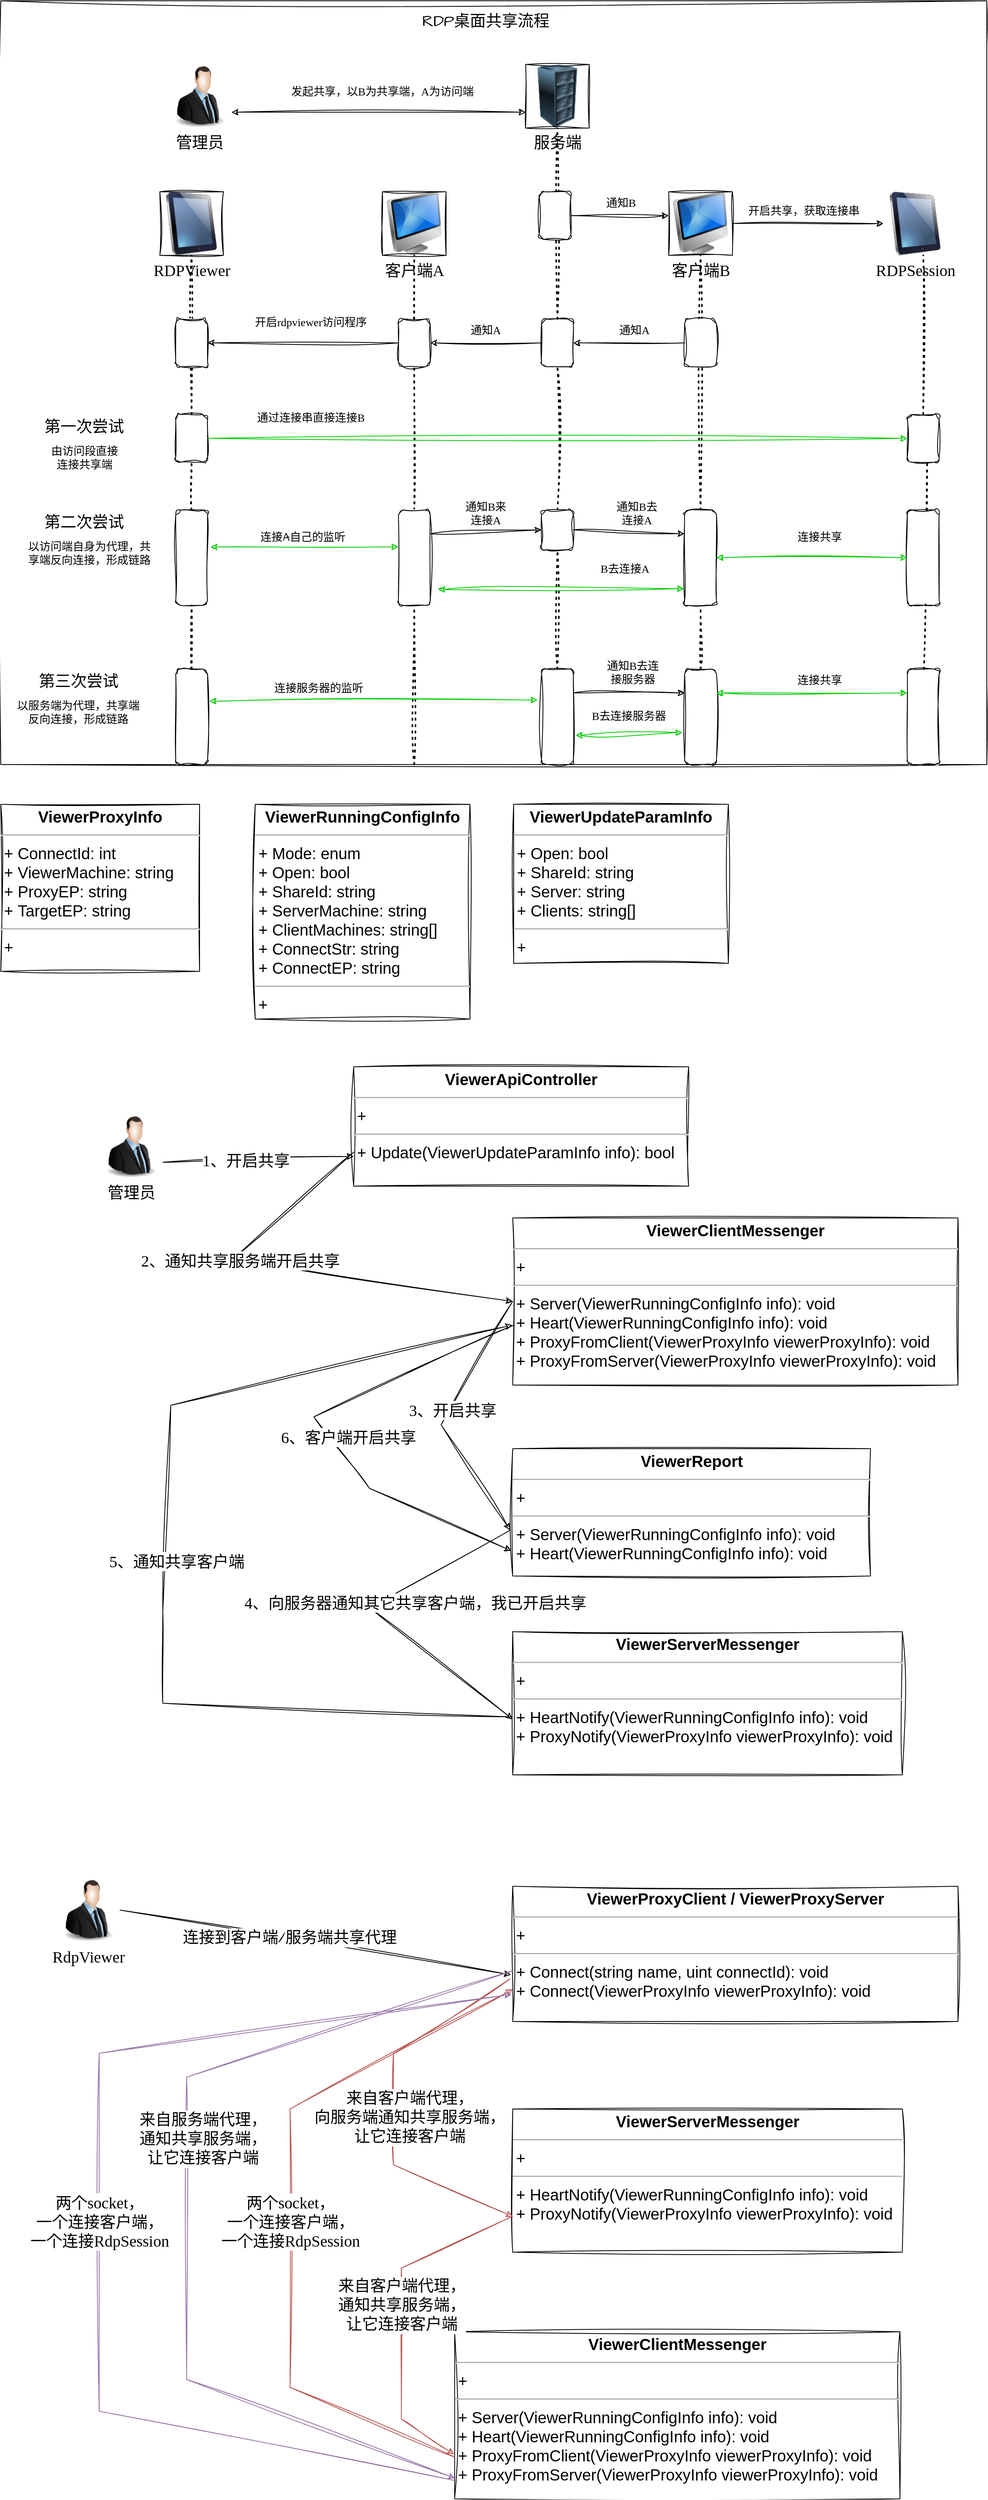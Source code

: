 <mxfile version="21.1.2" type="device">
  <diagram name="第 1 页" id="cBPwx1frQaiKcuuC_Qt-">
    <mxGraphModel dx="6020" dy="3312" grid="1" gridSize="10" guides="1" tooltips="1" connect="1" arrows="1" fold="1" page="0" pageScale="1" pageWidth="827" pageHeight="1169" math="0" shadow="0">
      <root>
        <mxCell id="0" />
        <mxCell id="1" parent="0" />
        <mxCell id="osB9R2kQAUtgP8P5AnCK-91" value="" style="rounded=0;whiteSpace=wrap;html=1;sketch=1;hachureGap=4;jiggle=2;curveFitting=1;fontFamily=Architects Daughter;fontSource=https%3A%2F%2Ffonts.googleapis.com%2Fcss%3Ffamily%3DArchitects%2BDaughter;fontSize=20;fillColor=none;" parent="1" vertex="1">
          <mxGeometry x="-240" width="1240" height="960" as="geometry" />
        </mxCell>
        <mxCell id="osB9R2kQAUtgP8P5AnCK-1" value="服务端" style="image;html=1;image=img/lib/clip_art/computers/Server_Rack_128x128.png;sketch=1;hachureGap=4;jiggle=2;curveFitting=1;fontFamily=Architects Daughter;fontSource=https%3A%2F%2Ffonts.googleapis.com%2Fcss%3Ffamily%3DArchitects%2BDaughter;fontSize=20;imageBorder=default;" parent="1" vertex="1">
          <mxGeometry x="420" y="80" width="80" height="80" as="geometry" />
        </mxCell>
        <mxCell id="osB9R2kQAUtgP8P5AnCK-2" value="客户端A" style="image;html=1;image=img/lib/clip_art/computers/iMac_128x128.png;sketch=1;hachureGap=4;jiggle=2;curveFitting=1;fontFamily=Comic Sans MS;fontSize=20;imageBorder=default;" parent="1" vertex="1">
          <mxGeometry x="240" y="240" width="80" height="80" as="geometry" />
        </mxCell>
        <mxCell id="osB9R2kQAUtgP8P5AnCK-3" value="客户端B" style="image;html=1;image=img/lib/clip_art/computers/iMac_128x128.png;sketch=1;hachureGap=4;jiggle=2;curveFitting=1;fontFamily=Comic Sans MS;fontSize=20;imageBorder=default;" parent="1" vertex="1">
          <mxGeometry x="600" y="240" width="80" height="80" as="geometry" />
        </mxCell>
        <mxCell id="osB9R2kQAUtgP8P5AnCK-4" value="RDP桌面共享流程" style="text;html=1;strokeColor=none;fillColor=none;align=center;verticalAlign=middle;whiteSpace=wrap;rounded=0;fontSize=20;fontFamily=Architects Daughter;" parent="1" vertex="1">
          <mxGeometry x="285" y="10" width="170" height="30" as="geometry" />
        </mxCell>
        <mxCell id="osB9R2kQAUtgP8P5AnCK-5" value="RDPViewer" style="image;html=1;image=img/lib/clip_art/computers/iPad_128x128.png;sketch=1;hachureGap=4;jiggle=2;curveFitting=1;fontFamily=Comic Sans MS;fontSize=20;imageBorder=default;" parent="1" vertex="1">
          <mxGeometry x="-40" y="240" width="80" height="80" as="geometry" />
        </mxCell>
        <mxCell id="osB9R2kQAUtgP8P5AnCK-6" value="RDPSession" style="image;html=1;image=img/lib/clip_art/computers/iPad_128x128.png;sketch=1;hachureGap=4;jiggle=2;curveFitting=1;fontFamily=Comic Sans MS;fontSize=20;" parent="1" vertex="1">
          <mxGeometry x="870" y="240" width="80" height="80" as="geometry" />
        </mxCell>
        <mxCell id="osB9R2kQAUtgP8P5AnCK-7" value="管理员" style="image;html=1;image=img/lib/clip_art/people/Suit_Man_128x128.png;sketch=1;hachureGap=4;jiggle=2;curveFitting=1;fontFamily=Architects Daughter;fontSource=https%3A%2F%2Ffonts.googleapis.com%2Fcss%3Ffamily%3DArchitects%2BDaughter;fontSize=20;" parent="1" vertex="1">
          <mxGeometry x="-30" y="80" width="80" height="80" as="geometry" />
        </mxCell>
        <mxCell id="osB9R2kQAUtgP8P5AnCK-8" value="" style="endArrow=none;dashed=1;html=1;dashPattern=1 3;strokeWidth=2;rounded=0;sketch=1;hachureGap=4;jiggle=2;curveFitting=1;fontFamily=Architects Daughter;fontSource=https%3A%2F%2Ffonts.googleapis.com%2Fcss%3Ffamily%3DArchitects%2BDaughter;fontSize=16;" parent="1" source="osB9R2kQAUtgP8P5AnCK-49" edge="1">
          <mxGeometry width="50" height="50" relative="1" as="geometry">
            <mxPoint x="280" y="830" as="sourcePoint" />
            <mxPoint x="280" y="320" as="targetPoint" />
          </mxGeometry>
        </mxCell>
        <mxCell id="osB9R2kQAUtgP8P5AnCK-10" value="" style="endArrow=none;dashed=1;html=1;dashPattern=1 3;strokeWidth=2;rounded=0;sketch=1;hachureGap=4;jiggle=2;curveFitting=1;fontFamily=Architects Daughter;fontSource=https%3A%2F%2Ffonts.googleapis.com%2Fcss%3Ffamily%3DArchitects%2BDaughter;fontSize=16;" parent="1" source="osB9R2kQAUtgP8P5AnCK-53" edge="1">
          <mxGeometry width="50" height="50" relative="1" as="geometry">
            <mxPoint x="640" y="840" as="sourcePoint" />
            <mxPoint x="640" y="320" as="targetPoint" />
          </mxGeometry>
        </mxCell>
        <mxCell id="osB9R2kQAUtgP8P5AnCK-12" value="" style="endArrow=classic;startArrow=classic;html=1;rounded=0;sketch=1;hachureGap=4;jiggle=2;curveFitting=1;fontFamily=Architects Daughter;fontSource=https%3A%2F%2Ffonts.googleapis.com%2Fcss%3Ffamily%3DArchitects%2BDaughter;fontSize=16;entryX=0;entryY=0.75;entryDx=0;entryDy=0;exitX=1;exitY=0.75;exitDx=0;exitDy=0;" parent="1" source="osB9R2kQAUtgP8P5AnCK-7" target="osB9R2kQAUtgP8P5AnCK-1" edge="1">
          <mxGeometry width="50" height="50" relative="1" as="geometry">
            <mxPoint x="70" y="230" as="sourcePoint" />
            <mxPoint x="260" y="140" as="targetPoint" />
          </mxGeometry>
        </mxCell>
        <mxCell id="osB9R2kQAUtgP8P5AnCK-14" value="发起共享，以B为共享端，A为访问端" style="text;html=1;strokeColor=none;fillColor=none;align=center;verticalAlign=middle;whiteSpace=wrap;rounded=0;fontSize=14;fontFamily=Comic Sans MS;" parent="1" vertex="1">
          <mxGeometry x="100" y="100" width="280" height="30" as="geometry" />
        </mxCell>
        <mxCell id="osB9R2kQAUtgP8P5AnCK-17" value="" style="endArrow=none;dashed=1;html=1;dashPattern=1 3;strokeWidth=2;rounded=0;sketch=1;hachureGap=4;jiggle=2;curveFitting=1;fontFamily=Architects Daughter;fontSource=https%3A%2F%2Ffonts.googleapis.com%2Fcss%3Ffamily%3DArchitects%2BDaughter;fontSize=16;" parent="1" source="osB9R2kQAUtgP8P5AnCK-22" target="osB9R2kQAUtgP8P5AnCK-1" edge="1">
          <mxGeometry width="50" height="50" relative="1" as="geometry">
            <mxPoint x="460" y="840" as="sourcePoint" />
            <mxPoint x="500" y="420" as="targetPoint" />
          </mxGeometry>
        </mxCell>
        <mxCell id="osB9R2kQAUtgP8P5AnCK-19" value="开启共享，获取连接串" style="text;html=1;strokeColor=none;fillColor=none;align=center;verticalAlign=middle;whiteSpace=wrap;rounded=0;fontSize=14;fontFamily=Architects Daughter;" parent="1" vertex="1">
          <mxGeometry x="690" y="250" width="160" height="30" as="geometry" />
        </mxCell>
        <mxCell id="osB9R2kQAUtgP8P5AnCK-20" value="" style="rounded=1;whiteSpace=wrap;html=1;sketch=1;hachureGap=4;jiggle=2;curveFitting=1;fontFamily=Architects Daughter;fontSource=https%3A%2F%2Ffonts.googleapis.com%2Fcss%3Ffamily%3DArchitects%2BDaughter;fontSize=20;" parent="1" vertex="1">
          <mxGeometry x="620" y="400" width="40" height="60" as="geometry" />
        </mxCell>
        <mxCell id="osB9R2kQAUtgP8P5AnCK-23" value="" style="endArrow=none;dashed=1;html=1;dashPattern=1 3;strokeWidth=2;rounded=0;sketch=1;hachureGap=4;jiggle=2;curveFitting=1;fontFamily=Architects Daughter;fontSource=https%3A%2F%2Ffonts.googleapis.com%2Fcss%3Ffamily%3DArchitects%2BDaughter;fontSize=16;" parent="1" source="osB9R2kQAUtgP8P5AnCK-51" target="osB9R2kQAUtgP8P5AnCK-22" edge="1">
          <mxGeometry width="50" height="50" relative="1" as="geometry">
            <mxPoint x="460" y="840" as="sourcePoint" />
            <mxPoint x="460" y="160" as="targetPoint" />
          </mxGeometry>
        </mxCell>
        <mxCell id="osB9R2kQAUtgP8P5AnCK-22" value="" style="rounded=1;whiteSpace=wrap;html=1;sketch=1;hachureGap=4;jiggle=2;curveFitting=1;fontFamily=Architects Daughter;fontSource=https%3A%2F%2Ffonts.googleapis.com%2Fcss%3Ffamily%3DArchitects%2BDaughter;fontSize=20;" parent="1" vertex="1">
          <mxGeometry x="440" y="400" width="40" height="60" as="geometry" />
        </mxCell>
        <mxCell id="osB9R2kQAUtgP8P5AnCK-24" value="" style="endArrow=classic;html=1;rounded=0;sketch=1;hachureGap=4;jiggle=2;curveFitting=1;fontFamily=Architects Daughter;fontSource=https%3A%2F%2Ffonts.googleapis.com%2Fcss%3Ffamily%3DArchitects%2BDaughter;fontSize=16;exitX=1;exitY=0.5;exitDx=0;exitDy=0;entryX=0;entryY=0.5;entryDx=0;entryDy=0;" parent="1" source="osB9R2kQAUtgP8P5AnCK-3" target="osB9R2kQAUtgP8P5AnCK-6" edge="1">
          <mxGeometry width="50" height="50" relative="1" as="geometry">
            <mxPoint x="840" y="460" as="sourcePoint" />
            <mxPoint x="890" y="410" as="targetPoint" />
          </mxGeometry>
        </mxCell>
        <mxCell id="osB9R2kQAUtgP8P5AnCK-25" value="" style="endArrow=classic;html=1;rounded=0;sketch=1;hachureGap=4;jiggle=2;curveFitting=1;fontFamily=Architects Daughter;fontSource=https%3A%2F%2Ffonts.googleapis.com%2Fcss%3Ffamily%3DArchitects%2BDaughter;fontSize=16;" parent="1" edge="1">
          <mxGeometry width="50" height="50" relative="1" as="geometry">
            <mxPoint x="700" y="120" as="sourcePoint" />
            <mxPoint x="700" y="120" as="targetPoint" />
          </mxGeometry>
        </mxCell>
        <mxCell id="osB9R2kQAUtgP8P5AnCK-26" value="" style="rounded=1;whiteSpace=wrap;html=1;sketch=1;hachureGap=4;jiggle=2;curveFitting=1;fontFamily=Architects Daughter;fontSource=https%3A%2F%2Ffonts.googleapis.com%2Fcss%3Ffamily%3DArchitects%2BDaughter;fontSize=20;" parent="1" vertex="1">
          <mxGeometry x="437" y="240" width="40" height="60" as="geometry" />
        </mxCell>
        <mxCell id="osB9R2kQAUtgP8P5AnCK-27" value="" style="endArrow=classic;html=1;rounded=0;sketch=1;hachureGap=4;jiggle=2;curveFitting=1;fontFamily=Architects Daughter;fontSource=https%3A%2F%2Ffonts.googleapis.com%2Fcss%3Ffamily%3DArchitects%2BDaughter;fontSize=16;exitX=1;exitY=0.5;exitDx=0;exitDy=0;entryX=0;entryY=0.375;entryDx=0;entryDy=0;entryPerimeter=0;" parent="1" source="osB9R2kQAUtgP8P5AnCK-26" target="osB9R2kQAUtgP8P5AnCK-3" edge="1">
          <mxGeometry width="50" height="50" relative="1" as="geometry">
            <mxPoint x="500" y="370" as="sourcePoint" />
            <mxPoint x="550" y="320" as="targetPoint" />
          </mxGeometry>
        </mxCell>
        <mxCell id="osB9R2kQAUtgP8P5AnCK-28" value="通知B" style="text;html=1;strokeColor=none;fillColor=none;align=center;verticalAlign=middle;whiteSpace=wrap;rounded=0;fontSize=14;fontFamily=Comic Sans MS;" parent="1" vertex="1">
          <mxGeometry x="510" y="240" width="60" height="30" as="geometry" />
        </mxCell>
        <mxCell id="osB9R2kQAUtgP8P5AnCK-29" value="" style="endArrow=classic;html=1;rounded=0;sketch=1;hachureGap=4;jiggle=2;curveFitting=1;fontFamily=Architects Daughter;fontSource=https%3A%2F%2Ffonts.googleapis.com%2Fcss%3Ffamily%3DArchitects%2BDaughter;fontSize=16;exitX=0;exitY=0.5;exitDx=0;exitDy=0;entryX=1;entryY=0.5;entryDx=0;entryDy=0;" parent="1" source="osB9R2kQAUtgP8P5AnCK-20" target="osB9R2kQAUtgP8P5AnCK-22" edge="1">
          <mxGeometry width="50" height="50" relative="1" as="geometry">
            <mxPoint x="830" y="470" as="sourcePoint" />
            <mxPoint x="880" y="420" as="targetPoint" />
          </mxGeometry>
        </mxCell>
        <mxCell id="osB9R2kQAUtgP8P5AnCK-30" value="通知A" style="text;html=1;strokeColor=none;fillColor=none;align=center;verticalAlign=middle;whiteSpace=wrap;rounded=0;fontSize=14;fontFamily=Comic Sans MS;" parent="1" vertex="1">
          <mxGeometry x="527" y="400" width="60" height="30" as="geometry" />
        </mxCell>
        <mxCell id="osB9R2kQAUtgP8P5AnCK-31" value="" style="rounded=1;whiteSpace=wrap;html=1;sketch=1;hachureGap=4;jiggle=2;curveFitting=1;fontFamily=Architects Daughter;fontSource=https%3A%2F%2Ffonts.googleapis.com%2Fcss%3Ffamily%3DArchitects%2BDaughter;fontSize=20;" parent="1" vertex="1">
          <mxGeometry x="260" y="400" width="40" height="60" as="geometry" />
        </mxCell>
        <mxCell id="osB9R2kQAUtgP8P5AnCK-32" value="" style="endArrow=classic;html=1;rounded=0;sketch=1;hachureGap=4;jiggle=2;curveFitting=1;fontFamily=Architects Daughter;fontSource=https%3A%2F%2Ffonts.googleapis.com%2Fcss%3Ffamily%3DArchitects%2BDaughter;fontSize=16;exitX=0;exitY=0.5;exitDx=0;exitDy=0;" parent="1" source="osB9R2kQAUtgP8P5AnCK-22" target="osB9R2kQAUtgP8P5AnCK-31" edge="1">
          <mxGeometry width="50" height="50" relative="1" as="geometry">
            <mxPoint x="380" y="560" as="sourcePoint" />
            <mxPoint x="430" y="510" as="targetPoint" />
          </mxGeometry>
        </mxCell>
        <mxCell id="osB9R2kQAUtgP8P5AnCK-33" value="通知A" style="text;html=1;strokeColor=none;fillColor=none;align=center;verticalAlign=middle;whiteSpace=wrap;rounded=0;fontSize=14;fontFamily=Comic Sans MS;" parent="1" vertex="1">
          <mxGeometry x="340" y="400" width="60" height="30" as="geometry" />
        </mxCell>
        <mxCell id="osB9R2kQAUtgP8P5AnCK-34" value="" style="endArrow=none;dashed=1;html=1;dashPattern=1 3;strokeWidth=2;rounded=0;sketch=1;hachureGap=4;jiggle=2;curveFitting=1;fontFamily=Architects Daughter;fontSource=https%3A%2F%2Ffonts.googleapis.com%2Fcss%3Ffamily%3DArchitects%2BDaughter;fontSize=16;" parent="1" source="osB9R2kQAUtgP8P5AnCK-38" target="osB9R2kQAUtgP8P5AnCK-5" edge="1">
          <mxGeometry width="50" height="50" relative="1" as="geometry">
            <mxPoint y="850" as="sourcePoint" />
            <mxPoint x="30" y="460" as="targetPoint" />
          </mxGeometry>
        </mxCell>
        <mxCell id="osB9R2kQAUtgP8P5AnCK-35" value="" style="rounded=1;whiteSpace=wrap;html=1;sketch=1;hachureGap=4;jiggle=2;curveFitting=1;fontFamily=Architects Daughter;fontSource=https%3A%2F%2Ffonts.googleapis.com%2Fcss%3Ffamily%3DArchitects%2BDaughter;fontSize=20;" parent="1" vertex="1">
          <mxGeometry x="-20" y="400" width="40" height="60" as="geometry" />
        </mxCell>
        <mxCell id="osB9R2kQAUtgP8P5AnCK-36" value="" style="endArrow=classic;html=1;rounded=0;sketch=1;hachureGap=4;jiggle=2;curveFitting=1;fontFamily=Architects Daughter;fontSource=https%3A%2F%2Ffonts.googleapis.com%2Fcss%3Ffamily%3DArchitects%2BDaughter;fontSize=16;exitX=0;exitY=0.5;exitDx=0;exitDy=0;entryX=1;entryY=0.5;entryDx=0;entryDy=0;" parent="1" source="osB9R2kQAUtgP8P5AnCK-31" target="osB9R2kQAUtgP8P5AnCK-35" edge="1">
          <mxGeometry width="50" height="50" relative="1" as="geometry">
            <mxPoint x="120" y="520" as="sourcePoint" />
            <mxPoint x="170" y="470" as="targetPoint" />
          </mxGeometry>
        </mxCell>
        <mxCell id="osB9R2kQAUtgP8P5AnCK-37" value="开启rdpviewer访问程序" style="text;html=1;strokeColor=none;fillColor=none;align=center;verticalAlign=middle;whiteSpace=wrap;rounded=0;fontSize=14;fontFamily=Comic Sans MS;" parent="1" vertex="1">
          <mxGeometry x="70" y="390" width="160" height="30" as="geometry" />
        </mxCell>
        <mxCell id="osB9R2kQAUtgP8P5AnCK-39" value="" style="endArrow=none;dashed=1;html=1;dashPattern=1 3;strokeWidth=2;rounded=0;sketch=1;hachureGap=4;jiggle=2;curveFitting=1;fontFamily=Architects Daughter;fontSource=https%3A%2F%2Ffonts.googleapis.com%2Fcss%3Ffamily%3DArchitects%2BDaughter;fontSize=16;" parent="1" source="osB9R2kQAUtgP8P5AnCK-47" target="osB9R2kQAUtgP8P5AnCK-38" edge="1">
          <mxGeometry width="50" height="50" relative="1" as="geometry">
            <mxPoint y="850" as="sourcePoint" />
            <mxPoint y="320" as="targetPoint" />
          </mxGeometry>
        </mxCell>
        <mxCell id="osB9R2kQAUtgP8P5AnCK-38" value="" style="rounded=1;whiteSpace=wrap;html=1;sketch=1;hachureGap=4;jiggle=2;curveFitting=1;fontFamily=Architects Daughter;fontSource=https%3A%2F%2Ffonts.googleapis.com%2Fcss%3Ffamily%3DArchitects%2BDaughter;fontSize=20;" parent="1" vertex="1">
          <mxGeometry x="-20" y="520" width="40" height="60" as="geometry" />
        </mxCell>
        <mxCell id="osB9R2kQAUtgP8P5AnCK-42" value="" style="endArrow=none;dashed=1;html=1;dashPattern=1 3;strokeWidth=2;rounded=0;sketch=1;hachureGap=4;jiggle=2;curveFitting=1;fontFamily=Architects Daughter;fontSource=https%3A%2F%2Ffonts.googleapis.com%2Fcss%3Ffamily%3DArchitects%2BDaughter;fontSize=16;entryX=0.625;entryY=1;entryDx=0;entryDy=0;entryPerimeter=0;" parent="1" source="osB9R2kQAUtgP8P5AnCK-43" target="osB9R2kQAUtgP8P5AnCK-6" edge="1">
          <mxGeometry width="50" height="50" relative="1" as="geometry">
            <mxPoint x="920" y="880" as="sourcePoint" />
            <mxPoint x="1020" y="540" as="targetPoint" />
          </mxGeometry>
        </mxCell>
        <mxCell id="osB9R2kQAUtgP8P5AnCK-44" value="" style="endArrow=none;dashed=1;html=1;dashPattern=1 3;strokeWidth=2;rounded=0;sketch=1;hachureGap=4;jiggle=2;curveFitting=1;fontFamily=Architects Daughter;fontSource=https%3A%2F%2Ffonts.googleapis.com%2Fcss%3Ffamily%3DArchitects%2BDaughter;fontSize=16;entryX=0.625;entryY=1;entryDx=0;entryDy=0;entryPerimeter=0;" parent="1" source="osB9R2kQAUtgP8P5AnCK-73" target="osB9R2kQAUtgP8P5AnCK-43" edge="1">
          <mxGeometry width="50" height="50" relative="1" as="geometry">
            <mxPoint x="920" y="960" as="sourcePoint" />
            <mxPoint x="920" y="320" as="targetPoint" />
          </mxGeometry>
        </mxCell>
        <mxCell id="osB9R2kQAUtgP8P5AnCK-43" value="" style="rounded=1;whiteSpace=wrap;html=1;sketch=1;hachureGap=4;jiggle=2;curveFitting=1;fontFamily=Architects Daughter;fontSource=https%3A%2F%2Ffonts.googleapis.com%2Fcss%3Ffamily%3DArchitects%2BDaughter;fontSize=20;" parent="1" vertex="1">
          <mxGeometry x="900" y="520" width="40" height="60" as="geometry" />
        </mxCell>
        <mxCell id="osB9R2kQAUtgP8P5AnCK-45" value="" style="endArrow=classic;html=1;rounded=0;sketch=1;hachureGap=4;jiggle=2;curveFitting=1;fontFamily=Architects Daughter;fontSource=https%3A%2F%2Ffonts.googleapis.com%2Fcss%3Ffamily%3DArchitects%2BDaughter;fontSize=16;exitX=1;exitY=0.5;exitDx=0;exitDy=0;entryX=0;entryY=0.5;entryDx=0;entryDy=0;strokeColor=#00CC00;" parent="1" source="osB9R2kQAUtgP8P5AnCK-38" target="osB9R2kQAUtgP8P5AnCK-43" edge="1">
          <mxGeometry width="50" height="50" relative="1" as="geometry">
            <mxPoint x="-150" y="670" as="sourcePoint" />
            <mxPoint x="-100" y="620" as="targetPoint" />
          </mxGeometry>
        </mxCell>
        <mxCell id="osB9R2kQAUtgP8P5AnCK-46" value="通过连接串直接连接B" style="text;html=1;strokeColor=none;fillColor=none;align=center;verticalAlign=middle;whiteSpace=wrap;rounded=0;fontSize=14;fontFamily=Comic Sans MS;" parent="1" vertex="1">
          <mxGeometry x="50" y="510" width="200" height="30" as="geometry" />
        </mxCell>
        <mxCell id="osB9R2kQAUtgP8P5AnCK-48" value="" style="endArrow=none;dashed=1;html=1;dashPattern=1 3;strokeWidth=2;rounded=0;sketch=1;hachureGap=4;jiggle=2;curveFitting=1;fontFamily=Architects Daughter;fontSource=https%3A%2F%2Ffonts.googleapis.com%2Fcss%3Ffamily%3DArchitects%2BDaughter;fontSize=16;" parent="1" target="osB9R2kQAUtgP8P5AnCK-47" edge="1">
          <mxGeometry width="50" height="50" relative="1" as="geometry">
            <mxPoint y="960" as="sourcePoint" />
            <mxPoint y="580" as="targetPoint" />
          </mxGeometry>
        </mxCell>
        <mxCell id="osB9R2kQAUtgP8P5AnCK-47" value="" style="rounded=1;whiteSpace=wrap;html=1;sketch=1;hachureGap=4;jiggle=2;curveFitting=1;fontFamily=Architects Daughter;fontSource=https%3A%2F%2Ffonts.googleapis.com%2Fcss%3Ffamily%3DArchitects%2BDaughter;fontSize=20;" parent="1" vertex="1">
          <mxGeometry x="-20" y="640" width="40" height="120" as="geometry" />
        </mxCell>
        <mxCell id="osB9R2kQAUtgP8P5AnCK-50" value="" style="endArrow=none;dashed=1;html=1;dashPattern=1 3;strokeWidth=2;rounded=0;sketch=1;hachureGap=4;jiggle=2;curveFitting=1;fontFamily=Architects Daughter;fontSource=https%3A%2F%2Ffonts.googleapis.com%2Fcss%3Ffamily%3DArchitects%2BDaughter;fontSize=16;" parent="1" target="osB9R2kQAUtgP8P5AnCK-49" edge="1">
          <mxGeometry width="50" height="50" relative="1" as="geometry">
            <mxPoint x="280" y="960" as="sourcePoint" />
            <mxPoint x="280" y="320" as="targetPoint" />
          </mxGeometry>
        </mxCell>
        <mxCell id="osB9R2kQAUtgP8P5AnCK-49" value="" style="rounded=1;whiteSpace=wrap;html=1;sketch=1;hachureGap=4;jiggle=2;curveFitting=1;fontFamily=Architects Daughter;fontSource=https%3A%2F%2Ffonts.googleapis.com%2Fcss%3Ffamily%3DArchitects%2BDaughter;fontSize=20;" parent="1" vertex="1">
          <mxGeometry x="260" y="640" width="40" height="120" as="geometry" />
        </mxCell>
        <mxCell id="osB9R2kQAUtgP8P5AnCK-52" value="" style="endArrow=none;dashed=1;html=1;dashPattern=1 3;strokeWidth=2;rounded=0;sketch=1;hachureGap=4;jiggle=2;curveFitting=1;fontFamily=Architects Daughter;fontSource=https%3A%2F%2Ffonts.googleapis.com%2Fcss%3Ffamily%3DArchitects%2BDaughter;fontSize=16;" parent="1" source="osB9R2kQAUtgP8P5AnCK-69" target="osB9R2kQAUtgP8P5AnCK-51" edge="1">
          <mxGeometry width="50" height="50" relative="1" as="geometry">
            <mxPoint x="460" y="960" as="sourcePoint" />
            <mxPoint x="460" y="460" as="targetPoint" />
          </mxGeometry>
        </mxCell>
        <mxCell id="osB9R2kQAUtgP8P5AnCK-51" value="" style="rounded=1;whiteSpace=wrap;html=1;sketch=1;hachureGap=4;jiggle=2;curveFitting=1;fontFamily=Architects Daughter;fontSource=https%3A%2F%2Ffonts.googleapis.com%2Fcss%3Ffamily%3DArchitects%2BDaughter;fontSize=20;" parent="1" vertex="1">
          <mxGeometry x="440" y="640" width="40" height="50" as="geometry" />
        </mxCell>
        <mxCell id="osB9R2kQAUtgP8P5AnCK-54" value="" style="endArrow=none;dashed=1;html=1;dashPattern=1 3;strokeWidth=2;rounded=0;sketch=1;hachureGap=4;jiggle=2;curveFitting=1;fontFamily=Architects Daughter;fontSource=https%3A%2F%2Ffonts.googleapis.com%2Fcss%3Ffamily%3DArchitects%2BDaughter;fontSize=16;" parent="1" source="osB9R2kQAUtgP8P5AnCK-71" target="osB9R2kQAUtgP8P5AnCK-53" edge="1">
          <mxGeometry width="50" height="50" relative="1" as="geometry">
            <mxPoint x="640" y="960" as="sourcePoint" />
            <mxPoint x="640" y="320" as="targetPoint" />
          </mxGeometry>
        </mxCell>
        <mxCell id="osB9R2kQAUtgP8P5AnCK-53" value="" style="rounded=1;whiteSpace=wrap;html=1;sketch=1;hachureGap=4;jiggle=2;curveFitting=1;fontFamily=Architects Daughter;fontSource=https%3A%2F%2Ffonts.googleapis.com%2Fcss%3Ffamily%3DArchitects%2BDaughter;fontSize=20;" parent="1" vertex="1">
          <mxGeometry x="620" y="640" width="40" height="120" as="geometry" />
        </mxCell>
        <mxCell id="osB9R2kQAUtgP8P5AnCK-55" value="" style="rounded=1;whiteSpace=wrap;html=1;sketch=1;hachureGap=4;jiggle=2;curveFitting=1;fontFamily=Architects Daughter;fontSource=https%3A%2F%2Ffonts.googleapis.com%2Fcss%3Ffamily%3DArchitects%2BDaughter;fontSize=20;" parent="1" vertex="1">
          <mxGeometry x="900" y="640" width="40" height="120" as="geometry" />
        </mxCell>
        <mxCell id="osB9R2kQAUtgP8P5AnCK-57" value="连接A自己的监听" style="text;html=1;strokeColor=none;fillColor=none;align=center;verticalAlign=middle;whiteSpace=wrap;rounded=0;fontSize=14;fontFamily=Architects Daughter;" parent="1" vertex="1">
          <mxGeometry x="60" y="660" width="160" height="30" as="geometry" />
        </mxCell>
        <mxCell id="osB9R2kQAUtgP8P5AnCK-58" value="" style="endArrow=classic;html=1;rounded=0;sketch=1;hachureGap=4;jiggle=2;curveFitting=1;fontFamily=Architects Daughter;fontSource=https%3A%2F%2Ffonts.googleapis.com%2Fcss%3Ffamily%3DArchitects%2BDaughter;fontSize=16;exitX=1;exitY=0.25;exitDx=0;exitDy=0;entryX=0;entryY=0.5;entryDx=0;entryDy=0;" parent="1" source="osB9R2kQAUtgP8P5AnCK-49" target="osB9R2kQAUtgP8P5AnCK-51" edge="1">
          <mxGeometry width="50" height="50" relative="1" as="geometry">
            <mxPoint x="380" y="850" as="sourcePoint" />
            <mxPoint x="430" y="800" as="targetPoint" />
          </mxGeometry>
        </mxCell>
        <mxCell id="osB9R2kQAUtgP8P5AnCK-59" value="&lt;font style=&quot;font-size: 14px;&quot;&gt;通知B来连接A&lt;/font&gt;" style="text;html=1;strokeColor=none;fillColor=none;align=center;verticalAlign=middle;whiteSpace=wrap;rounded=0;fontSize=14;fontFamily=Comic Sans MS;" parent="1" vertex="1">
          <mxGeometry x="340" y="630" width="60" height="30" as="geometry" />
        </mxCell>
        <mxCell id="osB9R2kQAUtgP8P5AnCK-60" value="" style="endArrow=classic;html=1;rounded=0;sketch=1;hachureGap=4;jiggle=2;curveFitting=1;fontFamily=Architects Daughter;fontSource=https%3A%2F%2Ffonts.googleapis.com%2Fcss%3Ffamily%3DArchitects%2BDaughter;fontSize=16;exitX=1;exitY=0.5;exitDx=0;exitDy=0;entryX=0;entryY=0.25;entryDx=0;entryDy=0;" parent="1" source="osB9R2kQAUtgP8P5AnCK-51" target="osB9R2kQAUtgP8P5AnCK-53" edge="1">
          <mxGeometry width="50" height="50" relative="1" as="geometry">
            <mxPoint x="540" y="760" as="sourcePoint" />
            <mxPoint x="590" y="710" as="targetPoint" />
          </mxGeometry>
        </mxCell>
        <mxCell id="osB9R2kQAUtgP8P5AnCK-61" value="&lt;font style=&quot;font-size: 14px;&quot;&gt;通知B去连接A&lt;/font&gt;" style="text;html=1;strokeColor=none;fillColor=none;align=center;verticalAlign=middle;whiteSpace=wrap;rounded=0;fontSize=14;fontFamily=Comic Sans MS;" parent="1" vertex="1">
          <mxGeometry x="530" y="630" width="60" height="30" as="geometry" />
        </mxCell>
        <mxCell id="osB9R2kQAUtgP8P5AnCK-62" value="" style="endArrow=classic;startArrow=classic;html=1;rounded=0;sketch=1;hachureGap=4;jiggle=2;curveFitting=1;fontFamily=Architects Daughter;fontSource=https%3A%2F%2Ffonts.googleapis.com%2Fcss%3Ffamily%3DArchitects%2BDaughter;fontSize=16;exitX=1;exitY=0.5;exitDx=0;exitDy=0;entryX=0;entryY=0.5;entryDx=0;entryDy=0;strokeColor=#00CC00;" parent="1" source="osB9R2kQAUtgP8P5AnCK-53" target="osB9R2kQAUtgP8P5AnCK-55" edge="1">
          <mxGeometry width="50" height="50" relative="1" as="geometry">
            <mxPoint x="770" y="880" as="sourcePoint" />
            <mxPoint x="820" y="830" as="targetPoint" />
          </mxGeometry>
        </mxCell>
        <mxCell id="osB9R2kQAUtgP8P5AnCK-63" value="&lt;font style=&quot;font-size: 14px;&quot;&gt;连接共享&lt;/font&gt;" style="text;html=1;strokeColor=none;fillColor=none;align=center;verticalAlign=middle;whiteSpace=wrap;rounded=0;fontSize=14;fontFamily=Comic Sans MS;" parent="1" vertex="1">
          <mxGeometry x="760" y="660" width="60" height="30" as="geometry" />
        </mxCell>
        <mxCell id="osB9R2kQAUtgP8P5AnCK-64" value="" style="endArrow=classic;startArrow=classic;html=1;rounded=0;sketch=1;hachureGap=4;jiggle=2;curveFitting=1;fontFamily=Architects Daughter;fontSource=https%3A%2F%2Ffonts.googleapis.com%2Fcss%3Ffamily%3DArchitects%2BDaughter;fontSize=16;entryX=-0.025;entryY=0.825;entryDx=0;entryDy=0;entryPerimeter=0;exitX=1.25;exitY=0.833;exitDx=0;exitDy=0;exitPerimeter=0;strokeColor=#00CC00;" parent="1" source="osB9R2kQAUtgP8P5AnCK-49" target="osB9R2kQAUtgP8P5AnCK-53" edge="1">
          <mxGeometry width="50" height="50" relative="1" as="geometry">
            <mxPoint x="500" y="890" as="sourcePoint" />
            <mxPoint x="550" y="840" as="targetPoint" />
          </mxGeometry>
        </mxCell>
        <mxCell id="osB9R2kQAUtgP8P5AnCK-65" value="&lt;font style=&quot;font-size: 14px;&quot;&gt;B去连接A&lt;/font&gt;" style="text;html=1;strokeColor=none;fillColor=none;align=center;verticalAlign=middle;whiteSpace=wrap;rounded=0;fontSize=14;fontFamily=Comic Sans MS;" parent="1" vertex="1">
          <mxGeometry x="510" y="700" width="70" height="30" as="geometry" />
        </mxCell>
        <mxCell id="osB9R2kQAUtgP8P5AnCK-66" value="第一次尝试" style="text;html=1;strokeColor=none;fillColor=none;align=center;verticalAlign=middle;whiteSpace=wrap;rounded=0;fontSize=20;fontFamily=Architects Daughter;" parent="1" vertex="1">
          <mxGeometry x="-190" y="520" width="110" height="30" as="geometry" />
        </mxCell>
        <mxCell id="osB9R2kQAUtgP8P5AnCK-67" value="第二次尝试" style="text;html=1;strokeColor=none;fillColor=none;align=center;verticalAlign=middle;whiteSpace=wrap;rounded=0;fontSize=20;fontFamily=Architects Daughter;" parent="1" vertex="1">
          <mxGeometry x="-190" y="640" width="110" height="30" as="geometry" />
        </mxCell>
        <mxCell id="osB9R2kQAUtgP8P5AnCK-68" value="" style="rounded=1;whiteSpace=wrap;html=1;sketch=1;hachureGap=4;jiggle=2;curveFitting=1;fontFamily=Architects Daughter;fontSource=https%3A%2F%2Ffonts.googleapis.com%2Fcss%3Ffamily%3DArchitects%2BDaughter;fontSize=20;" parent="1" vertex="1">
          <mxGeometry x="-20" y="840" width="40" height="120" as="geometry" />
        </mxCell>
        <mxCell id="osB9R2kQAUtgP8P5AnCK-70" value="" style="endArrow=none;dashed=1;html=1;dashPattern=1 3;strokeWidth=2;rounded=0;sketch=1;hachureGap=4;jiggle=2;curveFitting=1;fontFamily=Architects Daughter;fontSource=https%3A%2F%2Ffonts.googleapis.com%2Fcss%3Ffamily%3DArchitects%2BDaughter;fontSize=16;" parent="1" target="osB9R2kQAUtgP8P5AnCK-69" edge="1">
          <mxGeometry width="50" height="50" relative="1" as="geometry">
            <mxPoint x="460" y="960" as="sourcePoint" />
            <mxPoint x="460" y="690" as="targetPoint" />
          </mxGeometry>
        </mxCell>
        <mxCell id="osB9R2kQAUtgP8P5AnCK-69" value="" style="rounded=1;whiteSpace=wrap;html=1;sketch=1;hachureGap=4;jiggle=2;curveFitting=1;fontFamily=Architects Daughter;fontSource=https%3A%2F%2Ffonts.googleapis.com%2Fcss%3Ffamily%3DArchitects%2BDaughter;fontSize=20;" parent="1" vertex="1">
          <mxGeometry x="440" y="840" width="40" height="120" as="geometry" />
        </mxCell>
        <mxCell id="osB9R2kQAUtgP8P5AnCK-72" value="" style="endArrow=none;dashed=1;html=1;dashPattern=1 3;strokeWidth=2;rounded=0;sketch=1;hachureGap=4;jiggle=2;curveFitting=1;fontFamily=Architects Daughter;fontSource=https%3A%2F%2Ffonts.googleapis.com%2Fcss%3Ffamily%3DArchitects%2BDaughter;fontSize=16;" parent="1" target="osB9R2kQAUtgP8P5AnCK-71" edge="1">
          <mxGeometry width="50" height="50" relative="1" as="geometry">
            <mxPoint x="640" y="960" as="sourcePoint" />
            <mxPoint x="640" y="760" as="targetPoint" />
          </mxGeometry>
        </mxCell>
        <mxCell id="osB9R2kQAUtgP8P5AnCK-71" value="" style="rounded=1;whiteSpace=wrap;html=1;sketch=1;hachureGap=4;jiggle=2;curveFitting=1;fontFamily=Architects Daughter;fontSource=https%3A%2F%2Ffonts.googleapis.com%2Fcss%3Ffamily%3DArchitects%2BDaughter;fontSize=20;" parent="1" vertex="1">
          <mxGeometry x="620" y="840" width="40" height="120" as="geometry" />
        </mxCell>
        <mxCell id="osB9R2kQAUtgP8P5AnCK-74" value="" style="endArrow=none;dashed=1;html=1;dashPattern=1 3;strokeWidth=2;rounded=0;sketch=1;hachureGap=4;jiggle=2;curveFitting=1;fontFamily=Architects Daughter;fontSource=https%3A%2F%2Ffonts.googleapis.com%2Fcss%3Ffamily%3DArchitects%2BDaughter;fontSize=16;entryX=0.625;entryY=1;entryDx=0;entryDy=0;entryPerimeter=0;" parent="1" target="osB9R2kQAUtgP8P5AnCK-73" edge="1">
          <mxGeometry width="50" height="50" relative="1" as="geometry">
            <mxPoint x="920" y="960" as="sourcePoint" />
            <mxPoint x="925" y="580" as="targetPoint" />
          </mxGeometry>
        </mxCell>
        <mxCell id="osB9R2kQAUtgP8P5AnCK-73" value="" style="rounded=1;whiteSpace=wrap;html=1;sketch=1;hachureGap=4;jiggle=2;curveFitting=1;fontFamily=Architects Daughter;fontSource=https%3A%2F%2Ffonts.googleapis.com%2Fcss%3Ffamily%3DArchitects%2BDaughter;fontSize=20;" parent="1" vertex="1">
          <mxGeometry x="900" y="840" width="40" height="120" as="geometry" />
        </mxCell>
        <mxCell id="osB9R2kQAUtgP8P5AnCK-76" value="" style="endArrow=none;dashed=1;html=1;dashPattern=1 3;strokeWidth=2;rounded=0;sketch=1;hachureGap=4;jiggle=2;curveFitting=1;fontFamily=Architects Daughter;fontSource=https%3A%2F%2Ffonts.googleapis.com%2Fcss%3Ffamily%3DArchitects%2BDaughter;fontSize=16;" parent="1" edge="1">
          <mxGeometry width="50" height="50" relative="1" as="geometry">
            <mxPoint x="280" y="960" as="sourcePoint" />
            <mxPoint x="280" y="960" as="targetPoint" />
          </mxGeometry>
        </mxCell>
        <mxCell id="osB9R2kQAUtgP8P5AnCK-77" value="" style="endArrow=classic;startArrow=classic;html=1;rounded=0;sketch=1;hachureGap=4;jiggle=2;curveFitting=1;fontFamily=Architects Daughter;fontSource=https%3A%2F%2Ffonts.googleapis.com%2Fcss%3Ffamily%3DArchitects%2BDaughter;fontSize=16;exitX=1.1;exitY=0.388;exitDx=0;exitDy=0;exitPerimeter=0;entryX=0;entryY=0.388;entryDx=0;entryDy=0;entryPerimeter=0;strokeColor=#00CC00;" parent="1" source="osB9R2kQAUtgP8P5AnCK-47" target="osB9R2kQAUtgP8P5AnCK-49" edge="1">
          <mxGeometry width="50" height="50" relative="1" as="geometry">
            <mxPoint x="150" y="780" as="sourcePoint" />
            <mxPoint x="200" y="730" as="targetPoint" />
          </mxGeometry>
        </mxCell>
        <mxCell id="osB9R2kQAUtgP8P5AnCK-78" value="" style="endArrow=classic;startArrow=classic;html=1;rounded=0;sketch=1;hachureGap=4;jiggle=2;curveFitting=1;fontFamily=Architects Daughter;fontSource=https%3A%2F%2Ffonts.googleapis.com%2Fcss%3Ffamily%3DArchitects%2BDaughter;fontSize=16;exitX=1.063;exitY=0.338;exitDx=0;exitDy=0;exitPerimeter=0;entryX=-0.125;entryY=0.325;entryDx=0;entryDy=0;entryPerimeter=0;strokeColor=#00CC00;" parent="1" source="osB9R2kQAUtgP8P5AnCK-68" target="osB9R2kQAUtgP8P5AnCK-69" edge="1">
          <mxGeometry width="50" height="50" relative="1" as="geometry">
            <mxPoint x="100" y="900" as="sourcePoint" />
            <mxPoint x="150" y="850" as="targetPoint" />
          </mxGeometry>
        </mxCell>
        <mxCell id="osB9R2kQAUtgP8P5AnCK-79" value="连接服务器的监听" style="text;html=1;strokeColor=none;fillColor=none;align=center;verticalAlign=middle;whiteSpace=wrap;rounded=0;fontSize=14;fontFamily=Architects Daughter;" parent="1" vertex="1">
          <mxGeometry x="80" y="850" width="160" height="30" as="geometry" />
        </mxCell>
        <mxCell id="osB9R2kQAUtgP8P5AnCK-80" value="" style="endArrow=classic;html=1;rounded=0;sketch=1;hachureGap=4;jiggle=2;curveFitting=1;fontFamily=Architects Daughter;fontSource=https%3A%2F%2Ffonts.googleapis.com%2Fcss%3Ffamily%3DArchitects%2BDaughter;fontSize=16;exitX=1;exitY=0.25;exitDx=0;exitDy=0;entryX=0;entryY=0.25;entryDx=0;entryDy=0;" parent="1" source="osB9R2kQAUtgP8P5AnCK-69" target="osB9R2kQAUtgP8P5AnCK-71" edge="1">
          <mxGeometry width="50" height="50" relative="1" as="geometry">
            <mxPoint x="500" y="870" as="sourcePoint" />
            <mxPoint x="550" y="820" as="targetPoint" />
          </mxGeometry>
        </mxCell>
        <mxCell id="osB9R2kQAUtgP8P5AnCK-81" value="&lt;font style=&quot;font-size: 14px;&quot;&gt;通知B去连接服务器&lt;/font&gt;" style="text;html=1;strokeColor=none;fillColor=none;align=center;verticalAlign=middle;whiteSpace=wrap;rounded=0;fontSize=14;fontFamily=Comic Sans MS;" parent="1" vertex="1">
          <mxGeometry x="520" y="830" width="70" height="30" as="geometry" />
        </mxCell>
        <mxCell id="osB9R2kQAUtgP8P5AnCK-82" value="" style="endArrow=classic;startArrow=classic;html=1;rounded=0;sketch=1;hachureGap=4;jiggle=2;curveFitting=1;fontFamily=Architects Daughter;fontSource=https%3A%2F%2Ffonts.googleapis.com%2Fcss%3Ffamily%3DArchitects%2BDaughter;fontSize=16;exitX=1;exitY=0.25;exitDx=0;exitDy=0;entryX=0;entryY=0.25;entryDx=0;entryDy=0;strokeColor=#00CC00;" parent="1" source="osB9R2kQAUtgP8P5AnCK-71" target="osB9R2kQAUtgP8P5AnCK-73" edge="1">
          <mxGeometry width="50" height="50" relative="1" as="geometry">
            <mxPoint x="670" y="864.5" as="sourcePoint" />
            <mxPoint x="910" y="864.5" as="targetPoint" />
          </mxGeometry>
        </mxCell>
        <mxCell id="osB9R2kQAUtgP8P5AnCK-83" value="&lt;font style=&quot;font-size: 14px;&quot;&gt;连接共享&lt;/font&gt;" style="text;html=1;strokeColor=none;fillColor=none;align=center;verticalAlign=middle;whiteSpace=wrap;rounded=0;fontSize=14;fontFamily=Comic Sans MS;" parent="1" vertex="1">
          <mxGeometry x="760" y="840" width="60" height="30" as="geometry" />
        </mxCell>
        <mxCell id="osB9R2kQAUtgP8P5AnCK-84" value="" style="endArrow=classic;startArrow=classic;html=1;rounded=0;sketch=1;hachureGap=4;jiggle=2;curveFitting=1;fontFamily=Architects Daughter;fontSource=https%3A%2F%2Ffonts.googleapis.com%2Fcss%3Ffamily%3DArchitects%2BDaughter;fontSize=16;exitX=1.075;exitY=0.696;exitDx=0;exitDy=0;exitPerimeter=0;entryX=-0.075;entryY=0.663;entryDx=0;entryDy=0;entryPerimeter=0;strokeColor=#00CC00;" parent="1" source="osB9R2kQAUtgP8P5AnCK-69" target="osB9R2kQAUtgP8P5AnCK-71" edge="1">
          <mxGeometry width="50" height="50" relative="1" as="geometry">
            <mxPoint x="560" y="1030" as="sourcePoint" />
            <mxPoint x="610" y="980" as="targetPoint" />
          </mxGeometry>
        </mxCell>
        <mxCell id="osB9R2kQAUtgP8P5AnCK-85" value="&lt;font style=&quot;font-size: 14px;&quot;&gt;B去连接服务器&lt;/font&gt;" style="text;html=1;strokeColor=none;fillColor=none;align=center;verticalAlign=middle;whiteSpace=wrap;rounded=0;fontSize=14;fontFamily=Comic Sans MS;" parent="1" vertex="1">
          <mxGeometry x="500" y="885" width="100" height="30" as="geometry" />
        </mxCell>
        <mxCell id="osB9R2kQAUtgP8P5AnCK-86" value="第三次尝试" style="text;html=1;strokeColor=none;fillColor=none;align=center;verticalAlign=middle;whiteSpace=wrap;rounded=0;fontSize=20;fontFamily=Architects Daughter;" parent="1" vertex="1">
          <mxGeometry x="-197.5" y="840" width="110" height="30" as="geometry" />
        </mxCell>
        <mxCell id="osB9R2kQAUtgP8P5AnCK-87" value="由访问段直接连接共享端" style="text;html=1;strokeColor=none;fillColor=none;align=center;verticalAlign=middle;whiteSpace=wrap;rounded=0;fontSize=14;fontFamily=Architects Daughter;" parent="1" vertex="1">
          <mxGeometry x="-182.5" y="560" width="95" height="30" as="geometry" />
        </mxCell>
        <mxCell id="osB9R2kQAUtgP8P5AnCK-88" value="以访问端自身为代理，共享端反向连接，形成链路" style="text;html=1;strokeColor=none;fillColor=none;align=center;verticalAlign=middle;whiteSpace=wrap;rounded=0;fontSize=14;fontFamily=Architects Daughter;" parent="1" vertex="1">
          <mxGeometry x="-210" y="680" width="162.5" height="30" as="geometry" />
        </mxCell>
        <mxCell id="osB9R2kQAUtgP8P5AnCK-89" value="以服务端为代理，共享端反向连接，形成链路" style="text;html=1;strokeColor=none;fillColor=none;align=center;verticalAlign=middle;whiteSpace=wrap;rounded=0;fontSize=14;fontFamily=Architects Daughter;" parent="1" vertex="1">
          <mxGeometry x="-223.75" y="880" width="162.5" height="30" as="geometry" />
        </mxCell>
        <mxCell id="XBUbmlRP-4RHgawcbSf2-1" value="&lt;p style=&quot;margin: 4px 0px 0px; text-align: center;&quot;&gt;&lt;b&gt;ViewerApiController&lt;/b&gt;&lt;br&gt;&lt;/p&gt;&lt;hr style=&quot;font-size: 20px;&quot;&gt;&lt;p style=&quot;margin: 0px 0px 0px 4px; font-size: 20px;&quot;&gt;+&amp;nbsp;&lt;/p&gt;&lt;hr style=&quot;font-size: 20px;&quot;&gt;&lt;p style=&quot;margin: 0px 0px 0px 4px; font-size: 20px;&quot;&gt;+ Update(ViewerUpdateParamInfo info): bool&lt;/p&gt;" style="verticalAlign=top;align=left;overflow=fill;fontSize=20;fontFamily=Helvetica;html=1;whiteSpace=wrap;sketch=1;hachureGap=4;jiggle=2;curveFitting=1;fontSource=https%3A%2F%2Ffonts.googleapis.com%2Fcss%3Ffamily%3DArchitects%2BDaughter;" vertex="1" parent="1">
          <mxGeometry x="203.75" y="1340" width="421.25" height="150" as="geometry" />
        </mxCell>
        <mxCell id="XBUbmlRP-4RHgawcbSf2-2" value="&lt;p style=&quot;margin: 4px 0px 0px; text-align: center;&quot;&gt;&lt;b&gt;ViewerServerMessenger&lt;/b&gt;&lt;br&gt;&lt;/p&gt;&lt;hr style=&quot;font-size: 20px;&quot;&gt;&lt;p style=&quot;margin: 0px 0px 0px 4px; font-size: 20px;&quot;&gt;+&amp;nbsp;&lt;/p&gt;&lt;hr style=&quot;font-size: 20px;&quot;&gt;&lt;p style=&quot;margin: 0px 0px 0px 4px; font-size: 20px;&quot;&gt;+ HeartNotify(ViewerRunningConfigInfo info): void&lt;/p&gt;&lt;p style=&quot;margin: 0px 0px 0px 4px; font-size: 20px;&quot;&gt;+&amp;nbsp;ProxyNotify(ViewerProxyInfo viewerProxyInfo): void&lt;/p&gt;" style="verticalAlign=top;align=left;overflow=fill;fontSize=20;fontFamily=Helvetica;html=1;whiteSpace=wrap;sketch=1;hachureGap=4;jiggle=2;curveFitting=1;fontSource=https%3A%2F%2Ffonts.googleapis.com%2Fcss%3Ffamily%3DArchitects%2BDaughter;" vertex="1" parent="1">
          <mxGeometry x="403.75" y="2050" width="490" height="180" as="geometry" />
        </mxCell>
        <mxCell id="XBUbmlRP-4RHgawcbSf2-3" value="&lt;p style=&quot;margin: 4px 0px 0px; text-align: center;&quot;&gt;&lt;b&gt;ViewerClientMessenger&lt;/b&gt;&lt;br&gt;&lt;/p&gt;&lt;hr style=&quot;font-size: 20px;&quot;&gt;&lt;p style=&quot;margin: 0px 0px 0px 4px; font-size: 20px;&quot;&gt;+&amp;nbsp;&lt;/p&gt;&lt;hr style=&quot;font-size: 20px;&quot;&gt;&lt;p style=&quot;margin: 0px 0px 0px 4px; font-size: 20px;&quot;&gt;+ Server(ViewerRunningConfigInfo info): void&lt;/p&gt;&lt;p style=&quot;margin: 0px 0px 0px 4px; font-size: 20px;&quot;&gt;+&amp;nbsp;Heart(ViewerRunningConfigInfo info): void&lt;/p&gt;&lt;p style=&quot;margin: 0px 0px 0px 4px; font-size: 20px;&quot;&gt;+&amp;nbsp;ProxyFromClient(ViewerProxyInfo viewerProxyInfo): void&lt;br&gt;&lt;/p&gt;&lt;p style=&quot;margin: 0px 0px 0px 4px; font-size: 20px;&quot;&gt;+&amp;nbsp;ProxyFromServer(ViewerProxyInfo viewerProxyInfo): void&lt;br&gt;&lt;/p&gt;" style="verticalAlign=top;align=left;overflow=fill;fontSize=20;fontFamily=Helvetica;html=1;whiteSpace=wrap;sketch=1;hachureGap=4;jiggle=2;curveFitting=1;fontSource=https%3A%2F%2Ffonts.googleapis.com%2Fcss%3Ffamily%3DArchitects%2BDaughter;" vertex="1" parent="1">
          <mxGeometry x="403.75" y="1530" width="560" height="210" as="geometry" />
        </mxCell>
        <mxCell id="XBUbmlRP-4RHgawcbSf2-4" value="&lt;p style=&quot;margin: 4px 0px 0px; text-align: center;&quot;&gt;&lt;b&gt;ViewerReport&lt;/b&gt;&lt;br&gt;&lt;/p&gt;&lt;hr style=&quot;font-size: 20px;&quot;&gt;&lt;p style=&quot;margin: 0px 0px 0px 4px; font-size: 20px;&quot;&gt;+&amp;nbsp;&lt;/p&gt;&lt;hr style=&quot;font-size: 20px;&quot;&gt;&lt;p style=&quot;margin: 0px 0px 0px 4px; font-size: 20px;&quot;&gt;+ Server(ViewerRunningConfigInfo info): void&lt;/p&gt;&lt;p style=&quot;margin: 0px 0px 0px 4px; font-size: 20px;&quot;&gt;+&amp;nbsp;Heart(ViewerRunningConfigInfo info): void&lt;/p&gt;" style="verticalAlign=top;align=left;overflow=fill;fontSize=20;fontFamily=Helvetica;html=1;whiteSpace=wrap;sketch=1;hachureGap=4;jiggle=2;curveFitting=1;fontSource=https%3A%2F%2Ffonts.googleapis.com%2Fcss%3Ffamily%3DArchitects%2BDaughter;" vertex="1" parent="1">
          <mxGeometry x="403.75" y="1820" width="450" height="160" as="geometry" />
        </mxCell>
        <mxCell id="XBUbmlRP-4RHgawcbSf2-5" value="&lt;p style=&quot;margin: 4px 0px 0px; text-align: center;&quot;&gt;&lt;b&gt;ViewerProxyClient /&amp;nbsp;&lt;/b&gt;&lt;b style=&quot;background-color: initial;&quot;&gt;ViewerProxyServer&lt;/b&gt;&lt;/p&gt;&lt;hr style=&quot;font-size: 20px;&quot;&gt;&lt;p style=&quot;margin: 0px 0px 0px 4px; font-size: 20px;&quot;&gt;+&amp;nbsp;&lt;/p&gt;&lt;hr style=&quot;font-size: 20px;&quot;&gt;&lt;p style=&quot;margin: 0px 0px 0px 4px; font-size: 20px;&quot;&gt;+ Connect(string name, uint connectId): void&lt;/p&gt;&lt;p style=&quot;margin: 0px 0px 0px 4px; font-size: 20px;&quot;&gt;+&amp;nbsp;Connect(ViewerProxyInfo viewerProxyInfo): void&lt;/p&gt;" style="verticalAlign=top;align=left;overflow=fill;fontSize=20;fontFamily=Helvetica;html=1;whiteSpace=wrap;sketch=1;hachureGap=4;jiggle=2;curveFitting=1;fontSource=https%3A%2F%2Ffonts.googleapis.com%2Fcss%3Ffamily%3DArchitects%2BDaughter;" vertex="1" parent="1">
          <mxGeometry x="403.75" y="2370" width="560" height="170" as="geometry" />
        </mxCell>
        <mxCell id="XBUbmlRP-4RHgawcbSf2-6" value="&lt;p style=&quot;margin: 4px 0px 0px; text-align: center;&quot;&gt;&lt;b&gt;ViewerProxyInfo&lt;/b&gt;&lt;br&gt;&lt;/p&gt;&lt;hr style=&quot;font-size: 20px;&quot;&gt;&lt;p style=&quot;margin: 0px 0px 0px 4px; font-size: 20px;&quot;&gt;+&amp;nbsp;ConnectId: int&lt;/p&gt;&lt;p style=&quot;margin: 0px 0px 0px 4px; font-size: 20px;&quot;&gt;+&amp;nbsp;ViewerMachine: string&lt;/p&gt;&lt;p style=&quot;margin: 0px 0px 0px 4px; font-size: 20px;&quot;&gt;+&amp;nbsp;ProxyEP: string&lt;/p&gt;&lt;p style=&quot;margin: 0px 0px 0px 4px; font-size: 20px;&quot;&gt;+&amp;nbsp;TargetEP: string&lt;/p&gt;&lt;hr style=&quot;font-size: 20px;&quot;&gt;&lt;p style=&quot;margin: 0px 0px 0px 4px; font-size: 20px;&quot;&gt;+&amp;nbsp;&lt;/p&gt;" style="verticalAlign=top;align=left;overflow=fill;fontSize=20;fontFamily=Helvetica;html=1;whiteSpace=wrap;sketch=1;hachureGap=4;jiggle=2;curveFitting=1;fontSource=https%3A%2F%2Ffonts.googleapis.com%2Fcss%3Ffamily%3DArchitects%2BDaughter;" vertex="1" parent="1">
          <mxGeometry x="-240" y="1010" width="250" height="210" as="geometry" />
        </mxCell>
        <mxCell id="XBUbmlRP-4RHgawcbSf2-7" value="&lt;p style=&quot;margin: 4px 0px 0px; text-align: center;&quot;&gt;&lt;b&gt;ViewerRunningConfigInfo&lt;/b&gt;&lt;br&gt;&lt;/p&gt;&lt;hr style=&quot;font-size: 20px;&quot;&gt;&lt;p style=&quot;margin: 0px 0px 0px 4px; font-size: 20px;&quot;&gt;+&amp;nbsp;Mode: enum&lt;/p&gt;&lt;p style=&quot;margin: 0px 0px 0px 4px; font-size: 20px;&quot;&gt;+&amp;nbsp;Open: bool&lt;/p&gt;&lt;p style=&quot;margin: 0px 0px 0px 4px; font-size: 20px;&quot;&gt;+&amp;nbsp;ShareId: string&lt;/p&gt;&lt;p style=&quot;margin: 0px 0px 0px 4px; font-size: 20px;&quot;&gt;+&amp;nbsp;ServerMachine: string&lt;/p&gt;&lt;p style=&quot;margin: 0px 0px 0px 4px; font-size: 20px;&quot;&gt;+&amp;nbsp;ClientMachines: string[]&lt;/p&gt;&lt;p style=&quot;margin: 0px 0px 0px 4px; font-size: 20px;&quot;&gt;+&amp;nbsp;ConnectStr: string&lt;/p&gt;&lt;p style=&quot;margin: 0px 0px 0px 4px; font-size: 20px;&quot;&gt;+&amp;nbsp;ConnectEP: string&lt;/p&gt;&lt;hr style=&quot;font-size: 20px;&quot;&gt;&lt;p style=&quot;margin: 0px 0px 0px 4px; font-size: 20px;&quot;&gt;+&amp;nbsp;&lt;/p&gt;" style="verticalAlign=top;align=left;overflow=fill;fontSize=20;fontFamily=Helvetica;html=1;whiteSpace=wrap;sketch=1;hachureGap=4;jiggle=2;curveFitting=1;fontSource=https%3A%2F%2Ffonts.googleapis.com%2Fcss%3Ffamily%3DArchitects%2BDaughter;" vertex="1" parent="1">
          <mxGeometry x="80" y="1010" width="270" height="270" as="geometry" />
        </mxCell>
        <mxCell id="XBUbmlRP-4RHgawcbSf2-8" value="管理员" style="image;html=1;image=img/lib/clip_art/people/Suit_Man_128x128.png;sketch=1;hachureGap=4;jiggle=2;curveFitting=1;fontFamily=Architects Daughter;fontSource=https%3A%2F%2Ffonts.googleapis.com%2Fcss%3Ffamily%3DArchitects%2BDaughter;fontSize=20;" vertex="1" parent="1">
          <mxGeometry x="-116.25" y="1400" width="80" height="80" as="geometry" />
        </mxCell>
        <mxCell id="XBUbmlRP-4RHgawcbSf2-9" value="&lt;p style=&quot;margin: 4px 0px 0px; text-align: center;&quot;&gt;&lt;b&gt;ViewerUpdateParamInfo&lt;/b&gt;&lt;br&gt;&lt;/p&gt;&lt;hr style=&quot;font-size: 20px;&quot;&gt;&lt;p style=&quot;margin: 0px 0px 0px 4px; font-size: 20px;&quot;&gt;&lt;span style=&quot;background-color: initial;&quot;&gt;+&amp;nbsp;Open: bool&lt;/span&gt;&lt;/p&gt;&lt;p style=&quot;margin: 0px 0px 0px 4px; font-size: 20px;&quot;&gt;+&amp;nbsp;ShareId: string&lt;/p&gt;&lt;p style=&quot;margin: 0px 0px 0px 4px; font-size: 20px;&quot;&gt;+&amp;nbsp;Server: string&lt;/p&gt;&lt;p style=&quot;margin: 0px 0px 0px 4px; font-size: 20px;&quot;&gt;+&amp;nbsp;Clients: string[]&lt;br&gt;&lt;/p&gt;&lt;hr style=&quot;font-size: 20px;&quot;&gt;&lt;p style=&quot;margin: 0px 0px 0px 4px; font-size: 20px;&quot;&gt;+&amp;nbsp;&lt;/p&gt;" style="verticalAlign=top;align=left;overflow=fill;fontSize=20;fontFamily=Helvetica;html=1;whiteSpace=wrap;sketch=1;hachureGap=4;jiggle=2;curveFitting=1;fontSource=https%3A%2F%2Ffonts.googleapis.com%2Fcss%3Ffamily%3DArchitects%2BDaughter;" vertex="1" parent="1">
          <mxGeometry x="405" y="1010" width="270" height="200" as="geometry" />
        </mxCell>
        <mxCell id="XBUbmlRP-4RHgawcbSf2-10" value="" style="endArrow=classic;html=1;rounded=0;sketch=1;hachureGap=4;jiggle=2;curveFitting=1;fontFamily=Architects Daughter;fontSource=https%3A%2F%2Ffonts.googleapis.com%2Fcss%3Ffamily%3DArchitects%2BDaughter;fontSize=16;exitX=1;exitY=0.75;exitDx=0;exitDy=0;entryX=0;entryY=0.75;entryDx=0;entryDy=0;" edge="1" parent="1" source="XBUbmlRP-4RHgawcbSf2-8" target="XBUbmlRP-4RHgawcbSf2-1">
          <mxGeometry width="50" height="50" relative="1" as="geometry">
            <mxPoint x="-106.25" y="1610" as="sourcePoint" />
            <mxPoint x="-56.25" y="1560" as="targetPoint" />
          </mxGeometry>
        </mxCell>
        <mxCell id="XBUbmlRP-4RHgawcbSf2-25" value="1、开启共享" style="edgeLabel;html=1;align=center;verticalAlign=middle;resizable=0;points=[];fontSize=20;fontFamily=Comic Sans MS;" vertex="1" connectable="0" parent="XBUbmlRP-4RHgawcbSf2-10">
          <mxGeometry x="-0.128" relative="1" as="geometry">
            <mxPoint as="offset" />
          </mxGeometry>
        </mxCell>
        <mxCell id="XBUbmlRP-4RHgawcbSf2-13" value="" style="endArrow=classic;html=1;rounded=0;sketch=1;hachureGap=4;jiggle=2;curveFitting=1;fontFamily=Architects Daughter;fontSource=https%3A%2F%2Ffonts.googleapis.com%2Fcss%3Ffamily%3DArchitects%2BDaughter;fontSize=16;entryX=0;entryY=0.5;entryDx=0;entryDy=0;exitX=0;exitY=0.715;exitDx=0;exitDy=0;exitPerimeter=0;" edge="1" parent="1" source="XBUbmlRP-4RHgawcbSf2-1" target="XBUbmlRP-4RHgawcbSf2-3">
          <mxGeometry width="50" height="50" relative="1" as="geometry">
            <mxPoint x="203.75" y="1460" as="sourcePoint" />
            <mxPoint x="113.75" y="1690" as="targetPoint" />
            <Array as="points">
              <mxPoint x="53.75" y="1580" />
            </Array>
          </mxGeometry>
        </mxCell>
        <mxCell id="XBUbmlRP-4RHgawcbSf2-14" value="2、通知共享服务端开启共享" style="edgeLabel;html=1;align=center;verticalAlign=middle;resizable=0;points=[];fontSize=20;fontFamily=Comic Sans MS;" vertex="1" connectable="0" parent="XBUbmlRP-4RHgawcbSf2-13">
          <mxGeometry x="-0.122" y="2" relative="1" as="geometry">
            <mxPoint x="-36" y="-2" as="offset" />
          </mxGeometry>
        </mxCell>
        <mxCell id="XBUbmlRP-4RHgawcbSf2-15" value="" style="endArrow=classic;html=1;rounded=0;sketch=1;hachureGap=4;jiggle=2;curveFitting=1;fontFamily=Architects Daughter;fontSource=https%3A%2F%2Ffonts.googleapis.com%2Fcss%3Ffamily%3DArchitects%2BDaughter;fontSize=16;entryX=-0.007;entryY=0.64;entryDx=0;entryDy=0;entryPerimeter=0;exitX=0;exitY=0.5;exitDx=0;exitDy=0;" edge="1" parent="1" source="XBUbmlRP-4RHgawcbSf2-3" target="XBUbmlRP-4RHgawcbSf2-4">
          <mxGeometry width="50" height="50" relative="1" as="geometry">
            <mxPoint x="133.75" y="1670" as="sourcePoint" />
            <mxPoint x="197.75" y="1670" as="targetPoint" />
            <Array as="points">
              <mxPoint x="313.75" y="1790" />
            </Array>
          </mxGeometry>
        </mxCell>
        <mxCell id="XBUbmlRP-4RHgawcbSf2-16" value="3、开启共享" style="edgeLabel;html=1;align=center;verticalAlign=middle;resizable=0;points=[];fontSize=20;fontFamily=Comic Sans MS;" vertex="1" connectable="0" parent="XBUbmlRP-4RHgawcbSf2-15">
          <mxGeometry x="-0.075" y="3" relative="1" as="geometry">
            <mxPoint y="-1" as="offset" />
          </mxGeometry>
        </mxCell>
        <mxCell id="XBUbmlRP-4RHgawcbSf2-18" value="" style="endArrow=classic;html=1;rounded=0;sketch=1;hachureGap=4;jiggle=2;curveFitting=1;fontFamily=Architects Daughter;fontSource=https%3A%2F%2Ffonts.googleapis.com%2Fcss%3Ffamily%3DArchitects%2BDaughter;fontSize=16;exitX=-0.006;exitY=0.639;exitDx=0;exitDy=0;exitPerimeter=0;entryX=0;entryY=0.611;entryDx=0;entryDy=0;entryPerimeter=0;" edge="1" parent="1" source="XBUbmlRP-4RHgawcbSf2-4" target="XBUbmlRP-4RHgawcbSf2-2">
          <mxGeometry width="50" height="50" relative="1" as="geometry">
            <mxPoint x="193.75" y="1920" as="sourcePoint" />
            <mxPoint x="143.75" y="2160" as="targetPoint" />
            <Array as="points">
              <mxPoint x="223.75" y="2020" />
            </Array>
          </mxGeometry>
        </mxCell>
        <mxCell id="XBUbmlRP-4RHgawcbSf2-19" value="4、向服务器通知其它共享客户端，我已开启共享" style="edgeLabel;html=1;align=center;verticalAlign=middle;resizable=0;points=[];fontSize=20;fontFamily=Comic Sans MS;" vertex="1" connectable="0" parent="XBUbmlRP-4RHgawcbSf2-18">
          <mxGeometry x="-0.015" relative="1" as="geometry">
            <mxPoint x="49" y="-13" as="offset" />
          </mxGeometry>
        </mxCell>
        <mxCell id="XBUbmlRP-4RHgawcbSf2-21" value="" style="endArrow=classic;html=1;rounded=0;sketch=1;hachureGap=4;jiggle=2;curveFitting=1;fontFamily=Architects Daughter;fontSource=https%3A%2F%2Ffonts.googleapis.com%2Fcss%3Ffamily%3DArchitects%2BDaughter;fontSize=16;exitX=-0.003;exitY=0.595;exitDx=0;exitDy=0;exitPerimeter=0;entryX=-0.001;entryY=0.641;entryDx=0;entryDy=0;entryPerimeter=0;" edge="1" parent="1" source="XBUbmlRP-4RHgawcbSf2-2" target="XBUbmlRP-4RHgawcbSf2-3">
          <mxGeometry width="50" height="50" relative="1" as="geometry">
            <mxPoint x="372.28" y="2156.82" as="sourcePoint" />
            <mxPoint x="333.75" y="1650" as="targetPoint" />
            <Array as="points">
              <mxPoint x="-36.25" y="2140" />
              <mxPoint x="-36.25" y="2025.5" />
              <mxPoint x="-26.25" y="1765.5" />
            </Array>
          </mxGeometry>
        </mxCell>
        <mxCell id="XBUbmlRP-4RHgawcbSf2-22" value="5、通知共享客户端" style="edgeLabel;html=1;align=center;verticalAlign=middle;resizable=0;points=[];fontSize=20;fontFamily=Comic Sans MS;" vertex="1" connectable="0" parent="XBUbmlRP-4RHgawcbSf2-21">
          <mxGeometry x="-0.015" y="1" relative="1" as="geometry">
            <mxPoint x="16" as="offset" />
          </mxGeometry>
        </mxCell>
        <mxCell id="XBUbmlRP-4RHgawcbSf2-23" value="" style="endArrow=classic;html=1;rounded=0;sketch=1;hachureGap=4;jiggle=2;curveFitting=1;fontFamily=Architects Daughter;fontSource=https%3A%2F%2Ffonts.googleapis.com%2Fcss%3Ffamily%3DArchitects%2BDaughter;fontSize=16;exitX=0.002;exitY=0.642;exitDx=0;exitDy=0;exitPerimeter=0;entryX=-0.004;entryY=0.802;entryDx=0;entryDy=0;entryPerimeter=0;" edge="1" parent="1" source="XBUbmlRP-4RHgawcbSf2-3" target="XBUbmlRP-4RHgawcbSf2-4">
          <mxGeometry width="50" height="50" relative="1" as="geometry">
            <mxPoint x="-246.25" y="1920" as="sourcePoint" />
            <mxPoint x="73.75" y="1940" as="targetPoint" />
            <Array as="points">
              <mxPoint x="153.75" y="1780" />
              <mxPoint x="223.75" y="1870" />
            </Array>
          </mxGeometry>
        </mxCell>
        <mxCell id="XBUbmlRP-4RHgawcbSf2-24" value="6、客户端开启共享" style="edgeLabel;html=1;align=center;verticalAlign=middle;resizable=0;points=[];fontSize=20;fontFamily=Comic Sans MS;" vertex="1" connectable="0" parent="XBUbmlRP-4RHgawcbSf2-23">
          <mxGeometry x="0.059" y="2" relative="1" as="geometry">
            <mxPoint x="21" as="offset" />
          </mxGeometry>
        </mxCell>
        <mxCell id="XBUbmlRP-4RHgawcbSf2-26" value="&lt;p style=&quot;margin: 4px 0px 0px; text-align: center;&quot;&gt;&lt;b&gt;ViewerClientMessenger&lt;/b&gt;&lt;br&gt;&lt;/p&gt;&lt;hr style=&quot;font-size: 20px;&quot;&gt;&lt;p style=&quot;margin: 0px 0px 0px 4px; font-size: 20px;&quot;&gt;+&amp;nbsp;&lt;/p&gt;&lt;hr style=&quot;font-size: 20px;&quot;&gt;&lt;p style=&quot;margin: 0px 0px 0px 4px; font-size: 20px;&quot;&gt;+ Server(ViewerRunningConfigInfo info): void&lt;/p&gt;&lt;p style=&quot;margin: 0px 0px 0px 4px; font-size: 20px;&quot;&gt;+&amp;nbsp;Heart(ViewerRunningConfigInfo info): void&lt;/p&gt;&lt;p style=&quot;margin: 0px 0px 0px 4px; font-size: 20px;&quot;&gt;+&amp;nbsp;ProxyFromClient(ViewerProxyInfo viewerProxyInfo): void&lt;br&gt;&lt;/p&gt;&lt;p style=&quot;margin: 0px 0px 0px 4px; font-size: 20px;&quot;&gt;+&amp;nbsp;ProxyFromServer(ViewerProxyInfo viewerProxyInfo): void&lt;br&gt;&lt;/p&gt;" style="verticalAlign=top;align=left;overflow=fill;fontSize=20;fontFamily=Helvetica;html=1;whiteSpace=wrap;sketch=1;hachureGap=4;jiggle=2;curveFitting=1;fontSource=https%3A%2F%2Ffonts.googleapis.com%2Fcss%3Ffamily%3DArchitects%2BDaughter;" vertex="1" parent="1">
          <mxGeometry x="330.75" y="2930" width="560" height="210" as="geometry" />
        </mxCell>
        <mxCell id="XBUbmlRP-4RHgawcbSf2-27" value="&lt;p style=&quot;margin: 4px 0px 0px; text-align: center;&quot;&gt;&lt;b&gt;ViewerServerMessenger&lt;/b&gt;&lt;br&gt;&lt;/p&gt;&lt;hr style=&quot;font-size: 20px;&quot;&gt;&lt;p style=&quot;margin: 0px 0px 0px 4px; font-size: 20px;&quot;&gt;+&amp;nbsp;&lt;/p&gt;&lt;hr style=&quot;font-size: 20px;&quot;&gt;&lt;p style=&quot;margin: 0px 0px 0px 4px; font-size: 20px;&quot;&gt;+ HeartNotify(ViewerRunningConfigInfo info): void&lt;/p&gt;&lt;p style=&quot;margin: 0px 0px 0px 4px; font-size: 20px;&quot;&gt;+&amp;nbsp;ProxyNotify(ViewerProxyInfo viewerProxyInfo): void&lt;/p&gt;" style="verticalAlign=top;align=left;overflow=fill;fontSize=20;fontFamily=Helvetica;html=1;whiteSpace=wrap;sketch=1;hachureGap=4;jiggle=2;curveFitting=1;fontSource=https%3A%2F%2Ffonts.googleapis.com%2Fcss%3Ffamily%3DArchitects%2BDaughter;" vertex="1" parent="1">
          <mxGeometry x="403.75" y="2650" width="490" height="180" as="geometry" />
        </mxCell>
        <mxCell id="XBUbmlRP-4RHgawcbSf2-28" value="RdpViewer" style="image;html=1;image=img/lib/clip_art/people/Suit_Man_128x128.png;sketch=1;hachureGap=4;jiggle=2;curveFitting=1;fontFamily=Comic Sans MS;fontSize=20;" vertex="1" parent="1">
          <mxGeometry x="-170" y="2360" width="80" height="80" as="geometry" />
        </mxCell>
        <mxCell id="XBUbmlRP-4RHgawcbSf2-29" value="" style="endArrow=classic;html=1;rounded=0;sketch=1;hachureGap=4;jiggle=2;curveFitting=1;fontFamily=Architects Daughter;fontSource=https%3A%2F%2Ffonts.googleapis.com%2Fcss%3Ffamily%3DArchitects%2BDaughter;fontSize=16;exitX=1;exitY=0.5;exitDx=0;exitDy=0;entryX=-0.004;entryY=0.655;entryDx=0;entryDy=0;entryPerimeter=0;strokeColor=#000000;" edge="1" parent="1" source="XBUbmlRP-4RHgawcbSf2-28" target="XBUbmlRP-4RHgawcbSf2-5">
          <mxGeometry width="50" height="50" relative="1" as="geometry">
            <mxPoint x="23.75" y="2600" as="sourcePoint" />
            <mxPoint x="73.75" y="2550" as="targetPoint" />
          </mxGeometry>
        </mxCell>
        <mxCell id="XBUbmlRP-4RHgawcbSf2-30" value="连接到客户端/服务端共享代理" style="edgeLabel;html=1;align=center;verticalAlign=middle;resizable=0;points=[];fontSize=20;fontFamily=Architects Daughter;" vertex="1" connectable="0" parent="XBUbmlRP-4RHgawcbSf2-29">
          <mxGeometry x="-0.135" y="1" relative="1" as="geometry">
            <mxPoint as="offset" />
          </mxGeometry>
        </mxCell>
        <mxCell id="XBUbmlRP-4RHgawcbSf2-31" value="" style="endArrow=classic;html=1;rounded=0;sketch=1;hachureGap=4;jiggle=2;curveFitting=1;fontFamily=Architects Daughter;fontSource=https%3A%2F%2Ffonts.googleapis.com%2Fcss%3Ffamily%3DArchitects%2BDaughter;fontSize=16;entryX=0;entryY=0.75;entryDx=0;entryDy=0;exitX=-0.006;exitY=0.685;exitDx=0;exitDy=0;exitPerimeter=0;fillColor=#f8cecc;strokeColor=#b85450;" edge="1" parent="1" source="XBUbmlRP-4RHgawcbSf2-5" target="XBUbmlRP-4RHgawcbSf2-27">
          <mxGeometry width="50" height="50" relative="1" as="geometry">
            <mxPoint x="353.75" y="2510" as="sourcePoint" />
            <mxPoint x="193.75" y="2720" as="targetPoint" />
            <Array as="points">
              <mxPoint x="253.75" y="2580" />
              <mxPoint x="253.75" y="2720" />
            </Array>
          </mxGeometry>
        </mxCell>
        <mxCell id="XBUbmlRP-4RHgawcbSf2-32" value="来自客户端代理，&lt;br&gt;向服务端通知共享服务端，&lt;br&gt;让它连接客户端" style="edgeLabel;html=1;align=center;verticalAlign=middle;resizable=0;points=[];fontSize=20;fontFamily=Architects Daughter;" vertex="1" connectable="0" parent="XBUbmlRP-4RHgawcbSf2-31">
          <mxGeometry x="-0.093" y="-3" relative="1" as="geometry">
            <mxPoint x="23" y="37" as="offset" />
          </mxGeometry>
        </mxCell>
        <mxCell id="XBUbmlRP-4RHgawcbSf2-33" value="" style="endArrow=classic;html=1;rounded=0;sketch=1;hachureGap=4;jiggle=2;curveFitting=1;fontFamily=Architects Daughter;fontSource=https%3A%2F%2Ffonts.googleapis.com%2Fcss%3Ffamily%3DArchitects%2BDaughter;fontSize=16;entryX=-0.001;entryY=0.734;entryDx=0;entryDy=0;exitX=0;exitY=0.75;exitDx=0;exitDy=0;entryPerimeter=0;fillColor=#f8cecc;strokeColor=#b85450;" edge="1" parent="1" source="XBUbmlRP-4RHgawcbSf2-27" target="XBUbmlRP-4RHgawcbSf2-26">
          <mxGeometry width="50" height="50" relative="1" as="geometry">
            <mxPoint x="373.75" y="2800" as="sourcePoint" />
            <mxPoint x="290.75" y="3092.5" as="targetPoint" />
            <Array as="points">
              <mxPoint x="263.75" y="2850" />
              <mxPoint x="263.75" y="3040" />
            </Array>
          </mxGeometry>
        </mxCell>
        <mxCell id="XBUbmlRP-4RHgawcbSf2-34" value="来自客户端代理，&lt;br&gt;通知共享服务端，&lt;br&gt;让它连接客户端" style="edgeLabel;html=1;align=center;verticalAlign=middle;resizable=0;points=[];fontSize=20;fontFamily=Architects Daughter;" vertex="1" connectable="0" parent="XBUbmlRP-4RHgawcbSf2-33">
          <mxGeometry x="-0.082" relative="1" as="geometry">
            <mxPoint y="6" as="offset" />
          </mxGeometry>
        </mxCell>
        <mxCell id="XBUbmlRP-4RHgawcbSf2-35" value="" style="endArrow=classic;html=1;rounded=0;sketch=1;hachureGap=4;jiggle=2;curveFitting=1;fontFamily=Architects Daughter;fontSource=https%3A%2F%2Ffonts.googleapis.com%2Fcss%3Ffamily%3DArchitects%2BDaughter;fontSize=16;exitX=0;exitY=0.75;exitDx=0;exitDy=0;fillColor=#f8cecc;strokeColor=#b85450;" edge="1" parent="1" source="XBUbmlRP-4RHgawcbSf2-26">
          <mxGeometry width="50" height="50" relative="1" as="geometry">
            <mxPoint x="293.75" y="3100" as="sourcePoint" />
            <mxPoint x="403.75" y="2500" as="targetPoint" />
            <Array as="points">
              <mxPoint x="123.75" y="3000" />
              <mxPoint x="123.75" y="2650" />
            </Array>
          </mxGeometry>
        </mxCell>
        <mxCell id="XBUbmlRP-4RHgawcbSf2-36" value="两个socket，&lt;br&gt;一个连接客户端，&lt;br&gt;一个连接RdpSession" style="edgeLabel;html=1;align=center;verticalAlign=middle;resizable=0;points=[];fontSize=20;fontFamily=Comic Sans MS;" vertex="1" connectable="0" parent="XBUbmlRP-4RHgawcbSf2-35">
          <mxGeometry x="-0.029" relative="1" as="geometry">
            <mxPoint as="offset" />
          </mxGeometry>
        </mxCell>
        <mxCell id="XBUbmlRP-4RHgawcbSf2-37" value="" style="endArrow=classic;html=1;rounded=0;sketch=1;hachureGap=4;jiggle=2;curveFitting=1;fontFamily=Architects Daughter;fontSource=https%3A%2F%2Ffonts.googleapis.com%2Fcss%3Ffamily%3DArchitects%2BDaughter;fontSize=16;exitX=-0.001;exitY=0.627;exitDx=0;exitDy=0;exitPerimeter=0;entryX=0.001;entryY=0.877;entryDx=0;entryDy=0;entryPerimeter=0;fillColor=#e1d5e7;strokeColor=#9673a6;" edge="1" parent="1" source="XBUbmlRP-4RHgawcbSf2-5" target="XBUbmlRP-4RHgawcbSf2-26">
          <mxGeometry width="50" height="50" relative="1" as="geometry">
            <mxPoint x="143.75" y="2640" as="sourcePoint" />
            <mxPoint x="193.75" y="3110" as="targetPoint" />
            <Array as="points">
              <mxPoint x="-6.25" y="2610" />
              <mxPoint x="-6.25" y="2990" />
            </Array>
          </mxGeometry>
        </mxCell>
        <mxCell id="XBUbmlRP-4RHgawcbSf2-38" value="来自服务端代理，&lt;br&gt;通知共享服务端，&lt;br&gt;让它连接客户端" style="edgeLabel;html=1;align=center;verticalAlign=middle;resizable=0;points=[];fontSize=20;fontFamily=Architects Daughter;" vertex="1" connectable="0" parent="XBUbmlRP-4RHgawcbSf2-37">
          <mxGeometry x="-0.158" y="-3" relative="1" as="geometry">
            <mxPoint x="23" y="15" as="offset" />
          </mxGeometry>
        </mxCell>
        <mxCell id="XBUbmlRP-4RHgawcbSf2-39" value="" style="endArrow=classic;html=1;rounded=0;sketch=1;hachureGap=4;jiggle=2;curveFitting=1;fontFamily=Architects Daughter;fontSource=https%3A%2F%2Ffonts.googleapis.com%2Fcss%3Ffamily%3DArchitects%2BDaughter;fontSize=16;fillColor=#e1d5e7;strokeColor=#9673a6;exitX=-0.002;exitY=0.889;exitDx=0;exitDy=0;exitPerimeter=0;entryX=-0.003;entryY=0.8;entryDx=0;entryDy=0;entryPerimeter=0;" edge="1" parent="1" source="XBUbmlRP-4RHgawcbSf2-26" target="XBUbmlRP-4RHgawcbSf2-5">
          <mxGeometry width="50" height="50" relative="1" as="geometry">
            <mxPoint x="303.75" y="3140" as="sourcePoint" />
            <mxPoint x="243.75" y="2500" as="targetPoint" />
            <Array as="points">
              <mxPoint x="-116.25" y="3030" />
              <mxPoint x="-116.25" y="2580" />
            </Array>
          </mxGeometry>
        </mxCell>
        <mxCell id="XBUbmlRP-4RHgawcbSf2-40" value="两个socket，&lt;br&gt;一个连接客户端，&lt;br&gt;一个连接RdpSession" style="edgeLabel;html=1;align=center;verticalAlign=middle;resizable=0;points=[];fontSize=20;fontFamily=Comic Sans MS;" vertex="1" connectable="0" parent="XBUbmlRP-4RHgawcbSf2-39">
          <mxGeometry x="-0.029" relative="1" as="geometry">
            <mxPoint as="offset" />
          </mxGeometry>
        </mxCell>
      </root>
    </mxGraphModel>
  </diagram>
</mxfile>
